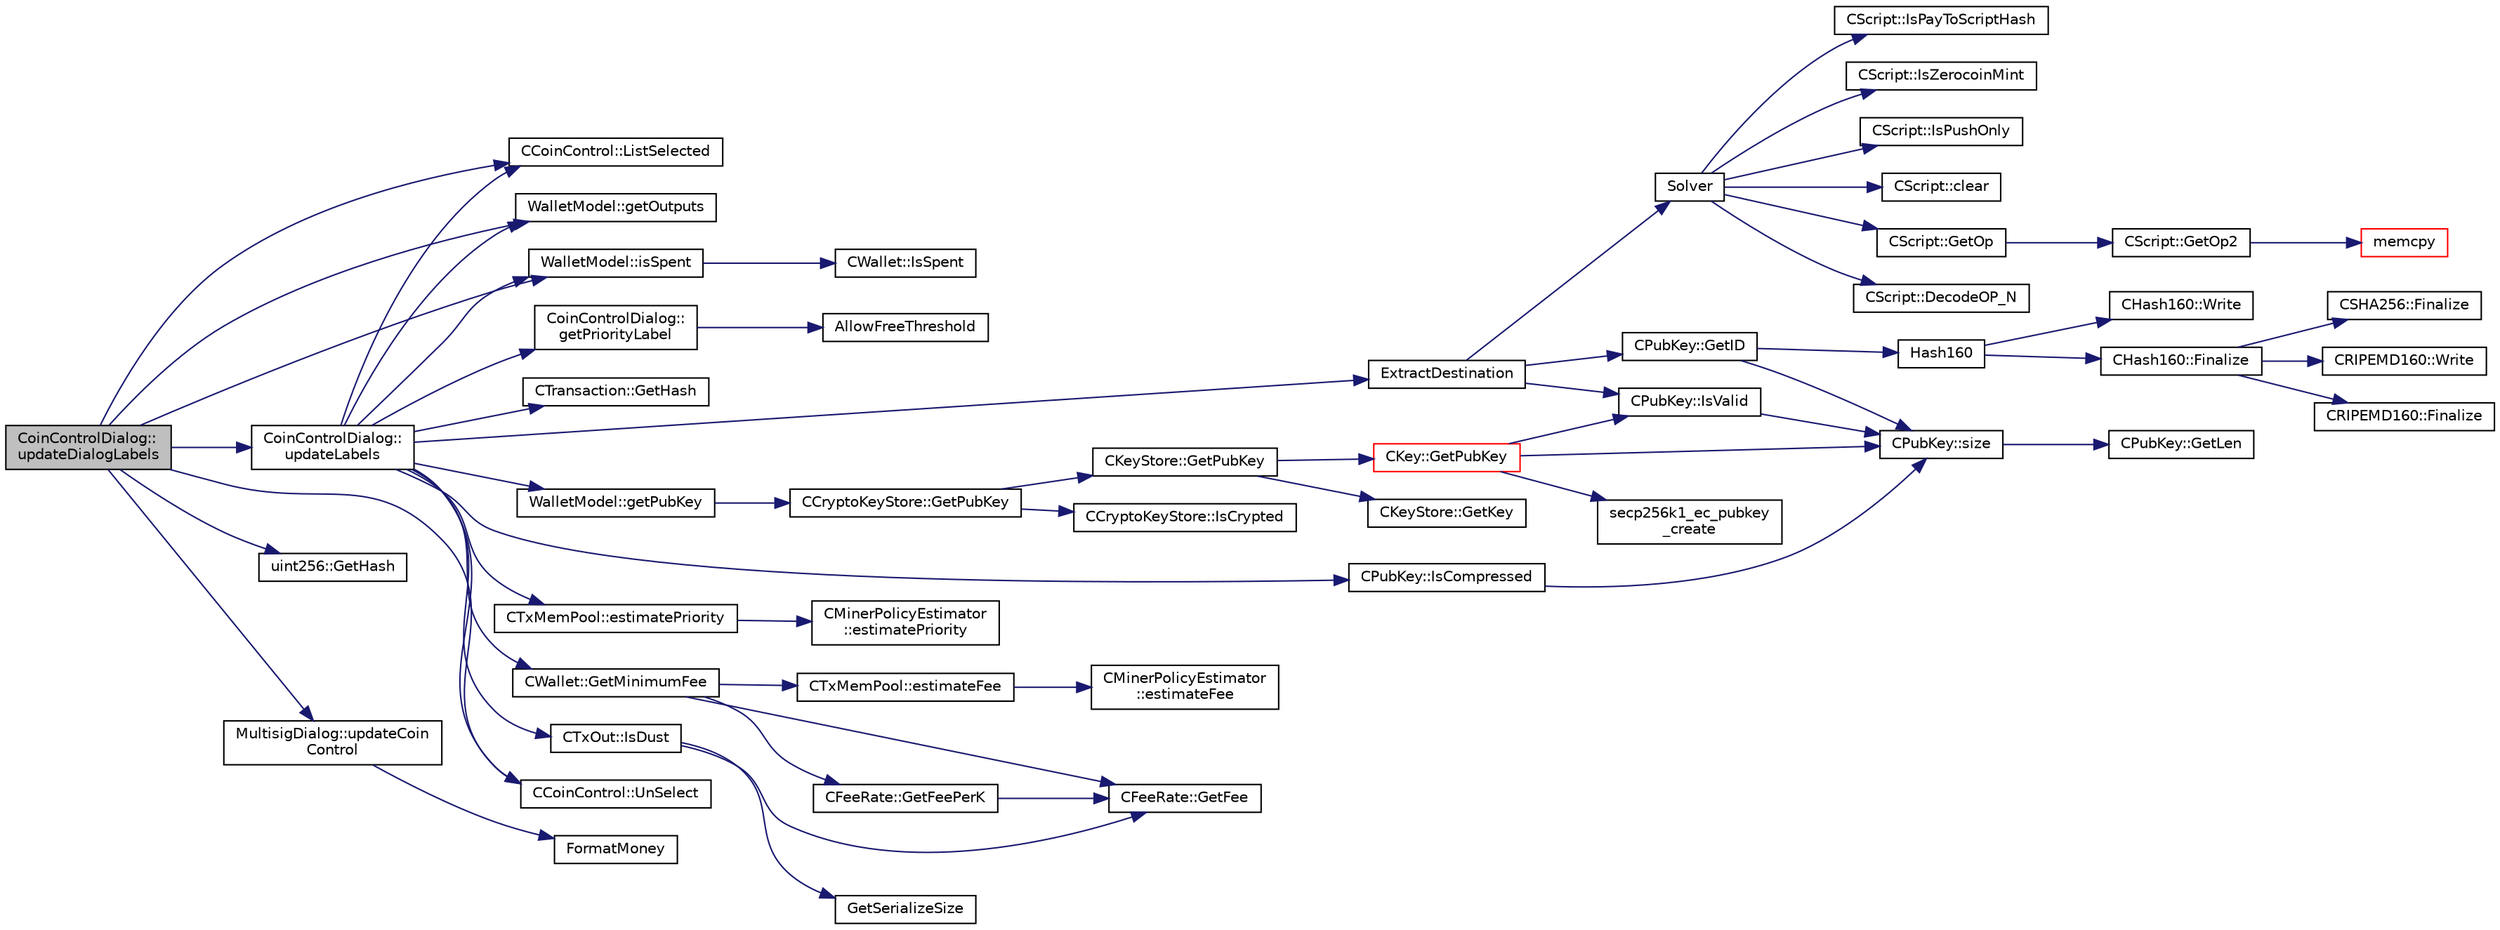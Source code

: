 digraph "CoinControlDialog::updateDialogLabels"
{
  edge [fontname="Helvetica",fontsize="10",labelfontname="Helvetica",labelfontsize="10"];
  node [fontname="Helvetica",fontsize="10",shape=record];
  rankdir="LR";
  Node745 [label="CoinControlDialog::\lupdateDialogLabels",height=0.2,width=0.4,color="black", fillcolor="grey75", style="filled", fontcolor="black"];
  Node745 -> Node746 [color="midnightblue",fontsize="10",style="solid",fontname="Helvetica"];
  Node746 [label="CoinControlDialog::\lupdateLabels",height=0.2,width=0.4,color="black", fillcolor="white", style="filled",URL="$class_coin_control_dialog.html#a4fc60e89b097952ff22dc0f9c58c87d9"];
  Node746 -> Node747 [color="midnightblue",fontsize="10",style="solid",fontname="Helvetica"];
  Node747 [label="CTxOut::IsDust",height=0.2,width=0.4,color="black", fillcolor="white", style="filled",URL="$class_c_tx_out.html#ad4440670c7b3a59b46fa44f2f032ded8"];
  Node747 -> Node748 [color="midnightblue",fontsize="10",style="solid",fontname="Helvetica"];
  Node748 [label="GetSerializeSize",height=0.2,width=0.4,color="black", fillcolor="white", style="filled",URL="$serialize_8h.html#a48239e478ae730373d1984fe304ca025"];
  Node747 -> Node749 [color="midnightblue",fontsize="10",style="solid",fontname="Helvetica"];
  Node749 [label="CFeeRate::GetFee",height=0.2,width=0.4,color="black", fillcolor="white", style="filled",URL="$class_c_fee_rate.html#a6a3aef64120ef51ac921318282404b0e"];
  Node746 -> Node750 [color="midnightblue",fontsize="10",style="solid",fontname="Helvetica"];
  Node750 [label="CCoinControl::ListSelected",height=0.2,width=0.4,color="black", fillcolor="white", style="filled",URL="$class_c_coin_control.html#a176b3a32b5f623fe25b8e61ca561422e"];
  Node746 -> Node751 [color="midnightblue",fontsize="10",style="solid",fontname="Helvetica"];
  Node751 [label="WalletModel::getOutputs",height=0.2,width=0.4,color="black", fillcolor="white", style="filled",URL="$class_wallet_model.html#a5237ea4d9724807a05e2944e5ce6f181"];
  Node746 -> Node752 [color="midnightblue",fontsize="10",style="solid",fontname="Helvetica"];
  Node752 [label="CTransaction::GetHash",height=0.2,width=0.4,color="black", fillcolor="white", style="filled",URL="$class_c_transaction.html#a7efd1379de830341417c0bfa23a149aa"];
  Node746 -> Node753 [color="midnightblue",fontsize="10",style="solid",fontname="Helvetica"];
  Node753 [label="WalletModel::isSpent",height=0.2,width=0.4,color="black", fillcolor="white", style="filled",URL="$class_wallet_model.html#acb24dd4388e6daef526667fb365a57b1"];
  Node753 -> Node754 [color="midnightblue",fontsize="10",style="solid",fontname="Helvetica"];
  Node754 [label="CWallet::IsSpent",height=0.2,width=0.4,color="black", fillcolor="white", style="filled",URL="$group__map_wallet.html#ga6adcf1c224ed3c3fe4b0b19f6fca75d8",tooltip="Outpoint is spent if any non-conflicted transaction spends it: "];
  Node746 -> Node755 [color="midnightblue",fontsize="10",style="solid",fontname="Helvetica"];
  Node755 [label="CCoinControl::UnSelect",height=0.2,width=0.4,color="black", fillcolor="white", style="filled",URL="$class_c_coin_control.html#a7f9b8135840df5907bc49a4c5cb19ba4"];
  Node746 -> Node756 [color="midnightblue",fontsize="10",style="solid",fontname="Helvetica"];
  Node756 [label="ExtractDestination",height=0.2,width=0.4,color="black", fillcolor="white", style="filled",URL="$standard_8cpp.html#a951f7e601746ae076afdf3169ecca2fc"];
  Node756 -> Node757 [color="midnightblue",fontsize="10",style="solid",fontname="Helvetica"];
  Node757 [label="Solver",height=0.2,width=0.4,color="black", fillcolor="white", style="filled",URL="$standard_8cpp.html#a6ee6be50bff44464e905680c6fcee6dc",tooltip="Return public keys or hashes from scriptPubKey, for &#39;standard&#39; transaction types. ..."];
  Node757 -> Node758 [color="midnightblue",fontsize="10",style="solid",fontname="Helvetica"];
  Node758 [label="CScript::IsPayToScriptHash",height=0.2,width=0.4,color="black", fillcolor="white", style="filled",URL="$class_c_script.html#a0c3729c606d318923dc06f95d85a0971"];
  Node757 -> Node759 [color="midnightblue",fontsize="10",style="solid",fontname="Helvetica"];
  Node759 [label="CScript::IsZerocoinMint",height=0.2,width=0.4,color="black", fillcolor="white", style="filled",URL="$class_c_script.html#aadeaf93bd9c00abc9e20d082051adac8"];
  Node757 -> Node760 [color="midnightblue",fontsize="10",style="solid",fontname="Helvetica"];
  Node760 [label="CScript::IsPushOnly",height=0.2,width=0.4,color="black", fillcolor="white", style="filled",URL="$class_c_script.html#a090905f875fa5a40e616b319de8e973f",tooltip="Called by IsStandardTx and P2SH/BIP62 VerifyScript (which makes it consensus-critical). "];
  Node757 -> Node761 [color="midnightblue",fontsize="10",style="solid",fontname="Helvetica"];
  Node761 [label="CScript::clear",height=0.2,width=0.4,color="black", fillcolor="white", style="filled",URL="$class_c_script.html#a7b2baf842621f07c4939408acf63377c"];
  Node757 -> Node762 [color="midnightblue",fontsize="10",style="solid",fontname="Helvetica"];
  Node762 [label="CScript::GetOp",height=0.2,width=0.4,color="black", fillcolor="white", style="filled",URL="$class_c_script.html#a94635ed93d8d244ec3acfa83f9ecfe5f"];
  Node762 -> Node763 [color="midnightblue",fontsize="10",style="solid",fontname="Helvetica"];
  Node763 [label="CScript::GetOp2",height=0.2,width=0.4,color="black", fillcolor="white", style="filled",URL="$class_c_script.html#aac2dbe75742054049b0c6de0e9473ef0"];
  Node763 -> Node764 [color="midnightblue",fontsize="10",style="solid",fontname="Helvetica"];
  Node764 [label="memcpy",height=0.2,width=0.4,color="red", fillcolor="white", style="filled",URL="$glibc__compat_8cpp.html#a0f46826ab0466591e136db24394923cf"];
  Node757 -> Node766 [color="midnightblue",fontsize="10",style="solid",fontname="Helvetica"];
  Node766 [label="CScript::DecodeOP_N",height=0.2,width=0.4,color="black", fillcolor="white", style="filled",URL="$class_c_script.html#a7f975fca06b3e9a17da8ba23c7647e2e",tooltip="Encode/decode small integers: "];
  Node756 -> Node767 [color="midnightblue",fontsize="10",style="solid",fontname="Helvetica"];
  Node767 [label="CPubKey::IsValid",height=0.2,width=0.4,color="black", fillcolor="white", style="filled",URL="$class_c_pub_key.html#a4fa94293cf8577fd039b9a133f6c7f30"];
  Node767 -> Node768 [color="midnightblue",fontsize="10",style="solid",fontname="Helvetica"];
  Node768 [label="CPubKey::size",height=0.2,width=0.4,color="black", fillcolor="white", style="filled",URL="$class_c_pub_key.html#a6bb28fcf0a5f799c69f5b7269363b309",tooltip="Simple read-only vector-like interface to the pubkey data. "];
  Node768 -> Node769 [color="midnightblue",fontsize="10",style="solid",fontname="Helvetica"];
  Node769 [label="CPubKey::GetLen",height=0.2,width=0.4,color="black", fillcolor="white", style="filled",URL="$class_c_pub_key.html#a7dc71b3f037c84268dc22de97d7b65fb",tooltip="Compute the length of a pubkey with a given first byte. "];
  Node756 -> Node770 [color="midnightblue",fontsize="10",style="solid",fontname="Helvetica"];
  Node770 [label="CPubKey::GetID",height=0.2,width=0.4,color="black", fillcolor="white", style="filled",URL="$class_c_pub_key.html#a2675f7e6f72eff68e7a5227289feb021",tooltip="Get the KeyID of this public key (hash of its serialization) "];
  Node770 -> Node771 [color="midnightblue",fontsize="10",style="solid",fontname="Helvetica"];
  Node771 [label="Hash160",height=0.2,width=0.4,color="black", fillcolor="white", style="filled",URL="$hash_8h.html#a4490f70ddae16e9e48460a0416a48a6b",tooltip="Compute the 160-bit hash an object. "];
  Node771 -> Node772 [color="midnightblue",fontsize="10",style="solid",fontname="Helvetica"];
  Node772 [label="CHash160::Write",height=0.2,width=0.4,color="black", fillcolor="white", style="filled",URL="$class_c_hash160.html#af56cdd9443013eb68b246aa8450217f2"];
  Node771 -> Node773 [color="midnightblue",fontsize="10",style="solid",fontname="Helvetica"];
  Node773 [label="CHash160::Finalize",height=0.2,width=0.4,color="black", fillcolor="white", style="filled",URL="$class_c_hash160.html#a9bb08e1772002ae1a5d85017ba7952ee"];
  Node773 -> Node774 [color="midnightblue",fontsize="10",style="solid",fontname="Helvetica"];
  Node774 [label="CSHA256::Finalize",height=0.2,width=0.4,color="black", fillcolor="white", style="filled",URL="$class_c_s_h_a256.html#a4259230be0caefa590bc324fc12b9b90"];
  Node773 -> Node775 [color="midnightblue",fontsize="10",style="solid",fontname="Helvetica"];
  Node775 [label="CRIPEMD160::Write",height=0.2,width=0.4,color="black", fillcolor="white", style="filled",URL="$class_c_r_i_p_e_m_d160.html#a221143b9d94af623d07c4f4ba1bf6007"];
  Node773 -> Node776 [color="midnightblue",fontsize="10",style="solid",fontname="Helvetica"];
  Node776 [label="CRIPEMD160::Finalize",height=0.2,width=0.4,color="black", fillcolor="white", style="filled",URL="$class_c_r_i_p_e_m_d160.html#a2a11566fbf9d1339b819833313fc4e51"];
  Node770 -> Node768 [color="midnightblue",fontsize="10",style="solid",fontname="Helvetica"];
  Node746 -> Node777 [color="midnightblue",fontsize="10",style="solid",fontname="Helvetica"];
  Node777 [label="WalletModel::getPubKey",height=0.2,width=0.4,color="black", fillcolor="white", style="filled",URL="$class_wallet_model.html#abe0b4462654768f301d1f758f7907ca2"];
  Node777 -> Node778 [color="midnightblue",fontsize="10",style="solid",fontname="Helvetica"];
  Node778 [label="CCryptoKeyStore::GetPubKey",height=0.2,width=0.4,color="black", fillcolor="white", style="filled",URL="$class_c_crypto_key_store.html#a20b474adfe6900bb36cd4fd6f9c31380"];
  Node778 -> Node779 [color="midnightblue",fontsize="10",style="solid",fontname="Helvetica"];
  Node779 [label="CCryptoKeyStore::IsCrypted",height=0.2,width=0.4,color="black", fillcolor="white", style="filled",URL="$class_c_crypto_key_store.html#acc8fed44366c98fb481333ca6e867088"];
  Node778 -> Node780 [color="midnightblue",fontsize="10",style="solid",fontname="Helvetica"];
  Node780 [label="CKeyStore::GetPubKey",height=0.2,width=0.4,color="black", fillcolor="white", style="filled",URL="$class_c_key_store.html#ab83687ea4c9df138b21f6ec3e9809f42"];
  Node780 -> Node781 [color="midnightblue",fontsize="10",style="solid",fontname="Helvetica"];
  Node781 [label="CKeyStore::GetKey",height=0.2,width=0.4,color="black", fillcolor="white", style="filled",URL="$class_c_key_store.html#a2dffca468fef2e5da2e42a7c983d968a"];
  Node780 -> Node782 [color="midnightblue",fontsize="10",style="solid",fontname="Helvetica"];
  Node782 [label="CKey::GetPubKey",height=0.2,width=0.4,color="red", fillcolor="white", style="filled",URL="$class_c_key.html#aa1085c59603a62db6ec776300f250337",tooltip="Compute the public key from a private key. "];
  Node782 -> Node783 [color="midnightblue",fontsize="10",style="solid",fontname="Helvetica"];
  Node783 [label="secp256k1_ec_pubkey\l_create",height=0.2,width=0.4,color="black", fillcolor="white", style="filled",URL="$secp256k1_8h.html#a22e1ef593e0d06d40b4f233e91447aa3",tooltip="Compute the public key for a secret key. "];
  Node782 -> Node768 [color="midnightblue",fontsize="10",style="solid",fontname="Helvetica"];
  Node782 -> Node767 [color="midnightblue",fontsize="10",style="solid",fontname="Helvetica"];
  Node746 -> Node786 [color="midnightblue",fontsize="10",style="solid",fontname="Helvetica"];
  Node786 [label="CPubKey::IsCompressed",height=0.2,width=0.4,color="black", fillcolor="white", style="filled",URL="$class_c_pub_key.html#a25f8b70340ad20ddab0f80ec4cee9396",tooltip="Check whether this is a compressed public key. "];
  Node786 -> Node768 [color="midnightblue",fontsize="10",style="solid",fontname="Helvetica"];
  Node746 -> Node787 [color="midnightblue",fontsize="10",style="solid",fontname="Helvetica"];
  Node787 [label="CTxMemPool::estimatePriority",height=0.2,width=0.4,color="black", fillcolor="white", style="filled",URL="$class_c_tx_mem_pool.html#a225378304025c093d2dc5fcb754ade3b",tooltip="Estimate priority needed to get into the next nBlocks. "];
  Node787 -> Node788 [color="midnightblue",fontsize="10",style="solid",fontname="Helvetica"];
  Node788 [label="CMinerPolicyEstimator\l::estimatePriority",height=0.2,width=0.4,color="black", fillcolor="white", style="filled",URL="$class_c_miner_policy_estimator.html#ae9bb4813622680e6e3b48ea8c0ce41b6"];
  Node746 -> Node789 [color="midnightblue",fontsize="10",style="solid",fontname="Helvetica"];
  Node789 [label="CoinControlDialog::\lgetPriorityLabel",height=0.2,width=0.4,color="black", fillcolor="white", style="filled",URL="$class_coin_control_dialog.html#a82c553c068d383edb52e2c239642d8e4"];
  Node789 -> Node790 [color="midnightblue",fontsize="10",style="solid",fontname="Helvetica"];
  Node790 [label="AllowFreeThreshold",height=0.2,width=0.4,color="black", fillcolor="white", style="filled",URL="$txmempool_8h.html#a51bd4734f99121bdc24323fd5aebacc3"];
  Node746 -> Node791 [color="midnightblue",fontsize="10",style="solid",fontname="Helvetica"];
  Node791 [label="CWallet::GetMinimumFee",height=0.2,width=0.4,color="black", fillcolor="white", style="filled",URL="$group___actions.html#ga64a76474added26d9fbf904b5dd978a8"];
  Node791 -> Node749 [color="midnightblue",fontsize="10",style="solid",fontname="Helvetica"];
  Node791 -> Node792 [color="midnightblue",fontsize="10",style="solid",fontname="Helvetica"];
  Node792 [label="CFeeRate::GetFeePerK",height=0.2,width=0.4,color="black", fillcolor="white", style="filled",URL="$class_c_fee_rate.html#ac772be79983433d442d6b871d2fb6e11"];
  Node792 -> Node749 [color="midnightblue",fontsize="10",style="solid",fontname="Helvetica"];
  Node791 -> Node793 [color="midnightblue",fontsize="10",style="solid",fontname="Helvetica"];
  Node793 [label="CTxMemPool::estimateFee",height=0.2,width=0.4,color="black", fillcolor="white", style="filled",URL="$class_c_tx_mem_pool.html#a32dd66c128330aed86865c8a61857c6c",tooltip="Estimate fee rate needed to get into the next nBlocks. "];
  Node793 -> Node794 [color="midnightblue",fontsize="10",style="solid",fontname="Helvetica"];
  Node794 [label="CMinerPolicyEstimator\l::estimateFee",height=0.2,width=0.4,color="black", fillcolor="white", style="filled",URL="$class_c_miner_policy_estimator.html#a00b6f58a508ee87999910972f37b3281",tooltip="Can return CFeeRate(0) if we don&#39;t have any data for that many blocks back. "];
  Node745 -> Node750 [color="midnightblue",fontsize="10",style="solid",fontname="Helvetica"];
  Node745 -> Node751 [color="midnightblue",fontsize="10",style="solid",fontname="Helvetica"];
  Node745 -> Node795 [color="midnightblue",fontsize="10",style="solid",fontname="Helvetica"];
  Node795 [label="uint256::GetHash",height=0.2,width=0.4,color="black", fillcolor="white", style="filled",URL="$classuint256.html#a6dfa79998c7cb7def7a6c7c0a6915c58"];
  Node745 -> Node753 [color="midnightblue",fontsize="10",style="solid",fontname="Helvetica"];
  Node745 -> Node755 [color="midnightblue",fontsize="10",style="solid",fontname="Helvetica"];
  Node745 -> Node796 [color="midnightblue",fontsize="10",style="solid",fontname="Helvetica"];
  Node796 [label="MultisigDialog::updateCoin\lControl",height=0.2,width=0.4,color="black", fillcolor="white", style="filled",URL="$class_multisig_dialog.html#ad0e2804a0a618393be5ea6b4752052e2"];
  Node796 -> Node797 [color="midnightblue",fontsize="10",style="solid",fontname="Helvetica"];
  Node797 [label="FormatMoney",height=0.2,width=0.4,color="black", fillcolor="white", style="filled",URL="$utilmoneystr_8cpp.html#ae7d875b4dae822af22b8b8be68f35417",tooltip="Money parsing/formatting utilities. "];
}
